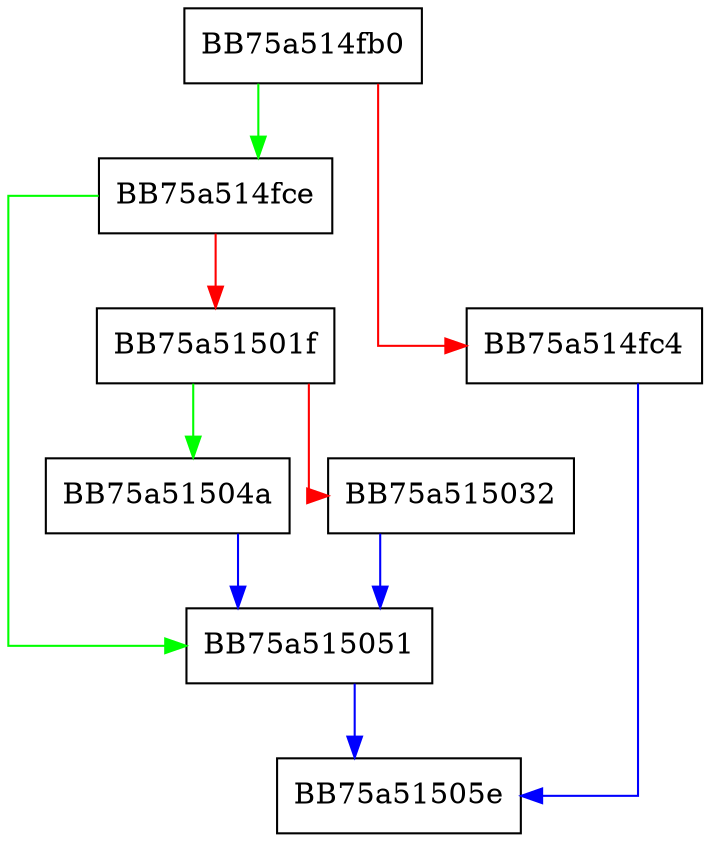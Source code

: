 digraph msil_esc_delegate_invoke32 {
  node [shape="box"];
  graph [splines=ortho];
  BB75a514fb0 -> BB75a514fce [color="green"];
  BB75a514fb0 -> BB75a514fc4 [color="red"];
  BB75a514fc4 -> BB75a51505e [color="blue"];
  BB75a514fce -> BB75a515051 [color="green"];
  BB75a514fce -> BB75a51501f [color="red"];
  BB75a51501f -> BB75a51504a [color="green"];
  BB75a51501f -> BB75a515032 [color="red"];
  BB75a515032 -> BB75a515051 [color="blue"];
  BB75a51504a -> BB75a515051 [color="blue"];
  BB75a515051 -> BB75a51505e [color="blue"];
}